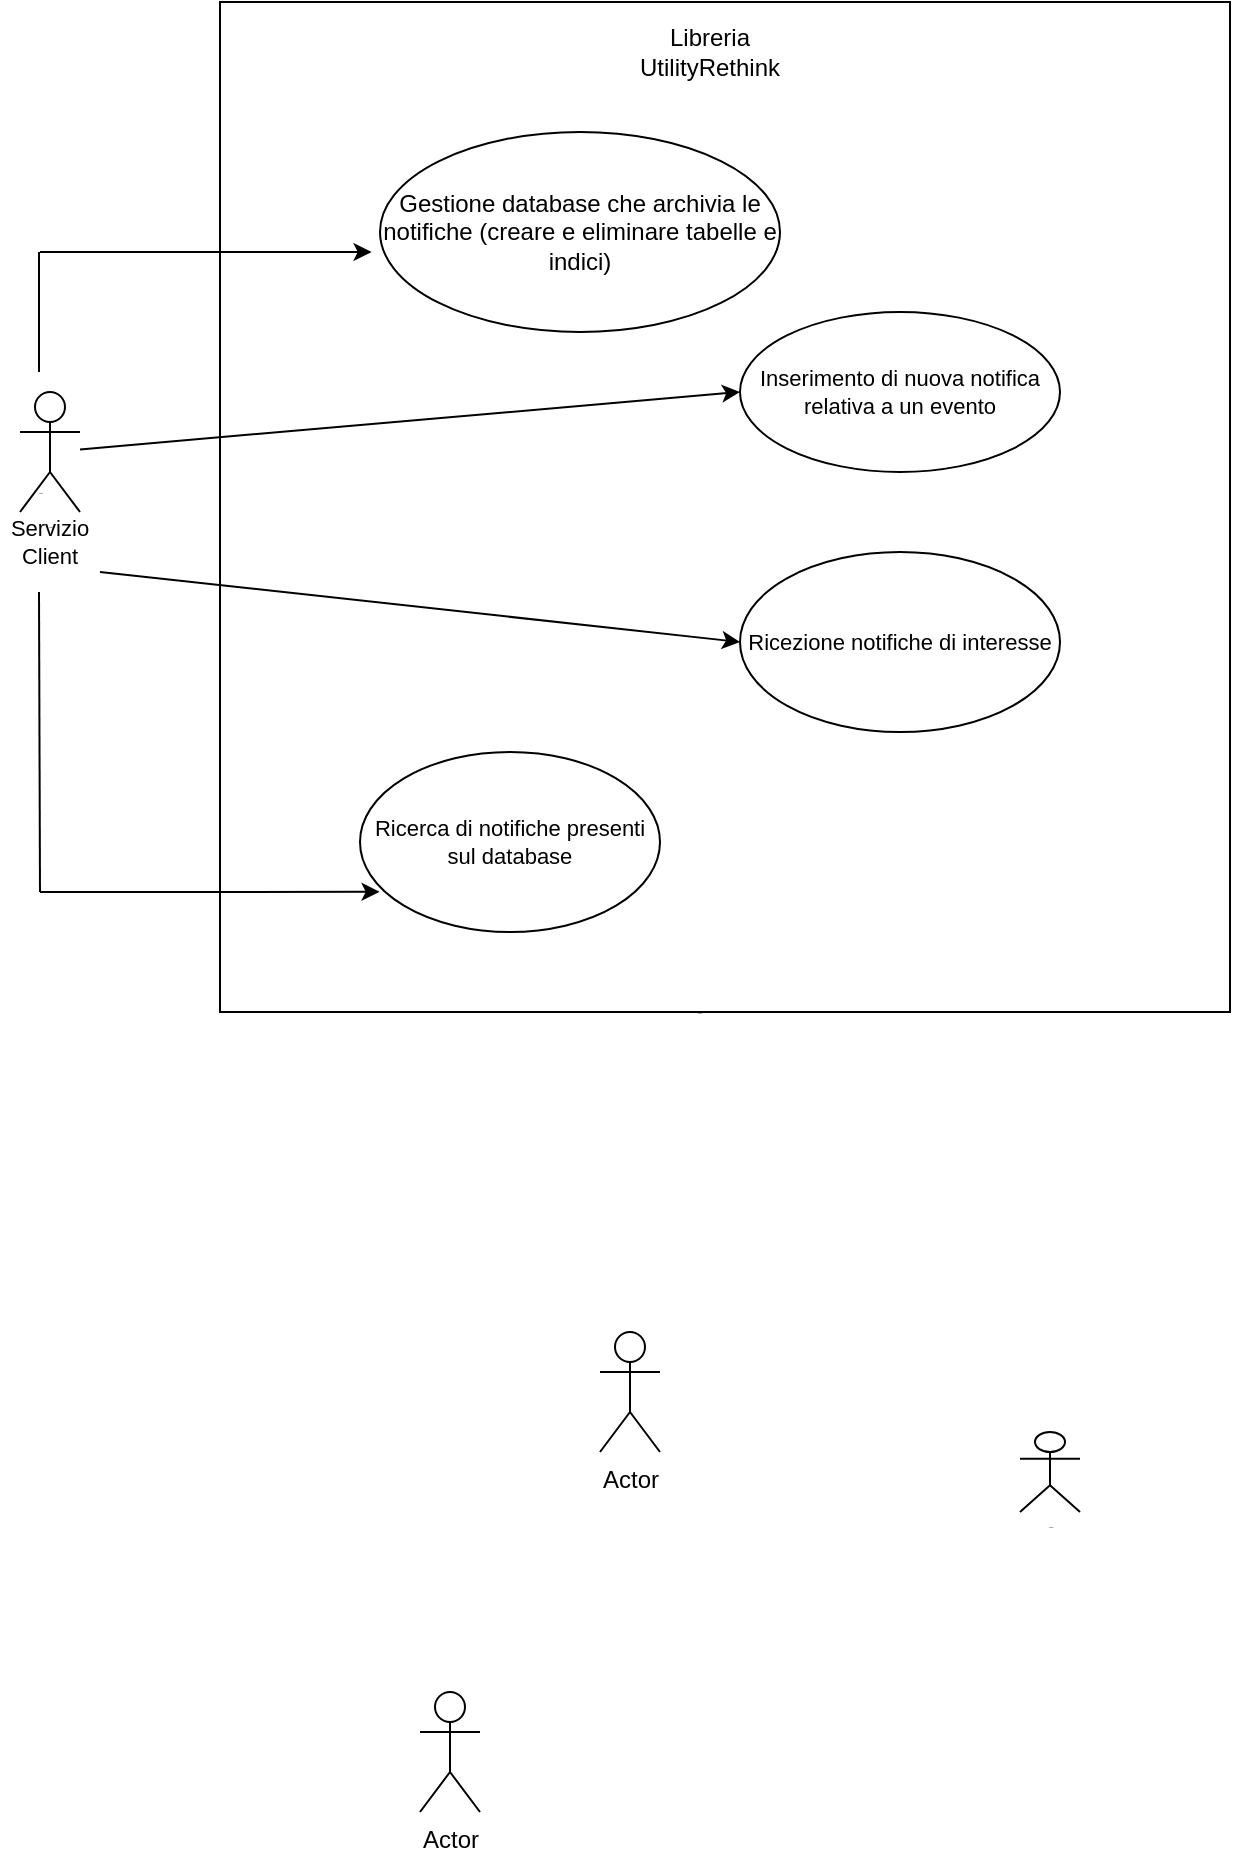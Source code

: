 <mxfile version="14.1.9" type="device"><diagram id="ROCclBrreq9A4ofMF7eE" name="Page-1"><mxGraphModel dx="1102" dy="914" grid="1" gridSize="10" guides="1" tooltips="1" connect="1" arrows="1" fold="1" page="1" pageScale="1" pageWidth="827" pageHeight="1169" math="0" shadow="0"><root><mxCell id="0"/><mxCell id="1" parent="0"/><mxCell id="q8AILoOr0ZuHUb6j0VCc-1" value="Actor" style="shape=umlActor;verticalLabelPosition=bottom;verticalAlign=top;html=1;fontSize=1;" parent="1" vertex="1"><mxGeometry x="70" y="350" width="30" height="60" as="geometry"/></mxCell><mxCell id="q8AILoOr0ZuHUb6j0VCc-2" value="" style="whiteSpace=wrap;html=1;aspect=fixed;" parent="1" vertex="1"><mxGeometry x="170" y="155" width="505" height="505" as="geometry"/></mxCell><mxCell id="q8AILoOr0ZuHUb6j0VCc-3" value="Gestione database che archivia le notifiche (creare e eliminare tabelle e indici)" style="ellipse;whiteSpace=wrap;html=1;" parent="1" vertex="1"><mxGeometry x="250" y="220" width="200" height="100" as="geometry"/></mxCell><object label="Actor" id="q8AILoOr0ZuHUb6j0VCc-6"><mxCell style="shape=umlActor;verticalLabelPosition=bottom;verticalAlign=top;html=1;" parent="1" vertex="1"><mxGeometry x="360" y="820" width="30" height="60" as="geometry"/></mxCell></object><object label="Actor" id="q8AILoOr0ZuHUb6j0VCc-8"><mxCell style="shape=umlActor;verticalLabelPosition=bottom;verticalAlign=top;html=1;fontSize=1;" parent="1" vertex="1"><mxGeometry x="570" y="870" width="30" height="40" as="geometry"/></mxCell></object><mxCell id="q8AILoOr0ZuHUb6j0VCc-10" value="Text" style="text;html=1;align=center;verticalAlign=middle;resizable=0;points=[];autosize=1;fontSize=1;" parent="1" vertex="1"><mxGeometry x="60" y="390" width="40" height="20" as="geometry"/></mxCell><mxCell id="q8AILoOr0ZuHUb6j0VCc-13" value="Text" style="text;html=1;strokeColor=none;fillColor=none;align=center;verticalAlign=middle;whiteSpace=wrap;rounded=0;fontSize=1;" parent="1" vertex="1"><mxGeometry x="390" y="650" width="40" height="20" as="geometry"/></mxCell><mxCell id="q8AILoOr0ZuHUb6j0VCc-14" value="&lt;font style=&quot;font-size: 11px&quot;&gt;Servizio Client&lt;/font&gt;" style="text;html=1;strokeColor=none;fillColor=none;align=center;verticalAlign=middle;whiteSpace=wrap;rounded=0;fontSize=1;" parent="1" vertex="1"><mxGeometry x="60" y="410" width="50" height="30" as="geometry"/></mxCell><mxCell id="q8AILoOr0ZuHUb6j0VCc-20" value="&lt;font color=&quot;#000000&quot; style=&quot;font-size: 12px&quot;&gt;Libreria UtilityRethink&lt;/font&gt;" style="text;html=1;strokeColor=none;fillColor=none;align=center;verticalAlign=middle;whiteSpace=wrap;rounded=0;fontSize=11;fontColor=#FF3333;" parent="1" vertex="1"><mxGeometry x="360" y="160" width="110" height="40" as="geometry"/></mxCell><mxCell id="q8AILoOr0ZuHUb6j0VCc-21" value="&lt;font color=&quot;#000000&quot;&gt;Inserimento di nuova notifica relativa a un evento&lt;/font&gt;" style="ellipse;whiteSpace=wrap;html=1;fontSize=11;fontColor=#FF3333;" parent="1" vertex="1"><mxGeometry x="430" y="310" width="160" height="80" as="geometry"/></mxCell><mxCell id="q8AILoOr0ZuHUb6j0VCc-22" value="&lt;font color=&quot;#000000&quot;&gt;Ricezione notifiche di interesse&lt;/font&gt;" style="ellipse;whiteSpace=wrap;html=1;fontSize=11;fontColor=#FF3333;" parent="1" vertex="1"><mxGeometry x="430" y="430" width="160" height="90" as="geometry"/></mxCell><mxCell id="q8AILoOr0ZuHUb6j0VCc-23" value="&lt;font style=&quot;font-size: 11px&quot; color=&quot;#000000&quot;&gt;Ricerca di notifiche presenti sul database&lt;/font&gt;" style="ellipse;whiteSpace=wrap;html=1;fontSize=11;fontColor=#FF3333;" parent="1" vertex="1"><mxGeometry x="240" y="530" width="150" height="90" as="geometry"/></mxCell><mxCell id="q8AILoOr0ZuHUb6j0VCc-28" value="" style="endArrow=none;html=1;fontSize=11;fontColor=#FF3333;" parent="1" edge="1"><mxGeometry width="50" height="50" relative="1" as="geometry"><mxPoint x="79.5" y="340" as="sourcePoint"/><mxPoint x="79.5" y="280" as="targetPoint"/></mxGeometry></mxCell><mxCell id="q8AILoOr0ZuHUb6j0VCc-29" value="" style="endArrow=classic;html=1;fontSize=11;fontColor=#FF3333;entryX=-0.021;entryY=0.6;entryDx=0;entryDy=0;entryPerimeter=0;" parent="1" target="q8AILoOr0ZuHUb6j0VCc-3" edge="1"><mxGeometry width="50" height="50" relative="1" as="geometry"><mxPoint x="80" y="280" as="sourcePoint"/><mxPoint x="160" y="280" as="targetPoint"/><Array as="points"><mxPoint x="150" y="280"/></Array></mxGeometry></mxCell><mxCell id="q8AILoOr0ZuHUb6j0VCc-30" value="" style="endArrow=none;html=1;fontSize=11;fontColor=#FF3333;" parent="1" edge="1"><mxGeometry width="50" height="50" relative="1" as="geometry"><mxPoint x="80" y="600" as="sourcePoint"/><mxPoint x="79.5" y="450" as="targetPoint"/></mxGeometry></mxCell><mxCell id="q8AILoOr0ZuHUb6j0VCc-31" value="" style="endArrow=classic;html=1;fontSize=11;fontColor=#FF3333;entryX=0.158;entryY=0.881;entryDx=0;entryDy=0;entryPerimeter=0;" parent="1" target="q8AILoOr0ZuHUb6j0VCc-2" edge="1"><mxGeometry width="50" height="50" relative="1" as="geometry"><mxPoint x="80" y="600" as="sourcePoint"/><mxPoint x="130" y="590" as="targetPoint"/></mxGeometry></mxCell><mxCell id="q8AILoOr0ZuHUb6j0VCc-32" value="" style="endArrow=classic;html=1;fontSize=11;fontColor=#FF3333;exitX=1;exitY=1;exitDx=0;exitDy=0;entryX=0;entryY=0.5;entryDx=0;entryDy=0;" parent="1" source="q8AILoOr0ZuHUb6j0VCc-14" target="q8AILoOr0ZuHUb6j0VCc-22" edge="1"><mxGeometry width="50" height="50" relative="1" as="geometry"><mxPoint x="100" y="500" as="sourcePoint"/><mxPoint x="150" y="450" as="targetPoint"/></mxGeometry></mxCell><mxCell id="q8AILoOr0ZuHUb6j0VCc-33" value="" style="endArrow=classic;html=1;fontSize=11;fontColor=#FF3333;entryX=0;entryY=0.5;entryDx=0;entryDy=0;" parent="1" source="q8AILoOr0ZuHUb6j0VCc-1" target="q8AILoOr0ZuHUb6j0VCc-21" edge="1"><mxGeometry width="50" height="50" relative="1" as="geometry"><mxPoint x="100" y="390" as="sourcePoint"/><mxPoint x="150" y="340" as="targetPoint"/></mxGeometry></mxCell><mxCell id="TY4EBcHyM300QWbXCIQ3-1" value="Actor" style="shape=umlActor;verticalLabelPosition=bottom;verticalAlign=top;html=1;" vertex="1" parent="1"><mxGeometry x="270" y="1000" width="30" height="60" as="geometry"/></mxCell></root></mxGraphModel></diagram></mxfile>